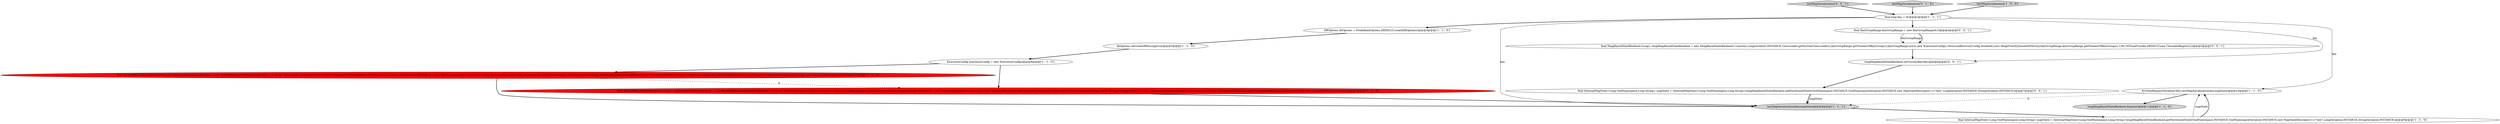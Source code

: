 digraph {
8 [style = filled, label = "longHeapKeyedStateBackend.dispose()@@@11@@@['1', '1', '0']", fillcolor = lightgray, shape = ellipse image = "AAA0AAABBB1BBB"];
13 [style = filled, label = "testMapSerialization['0', '0', '1']", fillcolor = lightgray, shape = diamond image = "AAA0AAABBB3BBB"];
2 [style = filled, label = "DBOptions dbOptions = PredefinedOptions.DEFAULT.createDBOptions()@@@4@@@['1', '1', '0']", fillcolor = white, shape = ellipse image = "AAA0AAABBB1BBB"];
4 [style = filled, label = "final long key = 0L@@@3@@@['1', '1', '1']", fillcolor = white, shape = ellipse image = "AAA0AAABBB1BBB"];
7 [style = filled, label = "testMapSerialization(key,mapState)@@@8@@@['1', '1', '1']", fillcolor = lightgray, shape = ellipse image = "AAA0AAABBB1BBB"];
14 [style = filled, label = "final HeapKeyedStateBackend<Long> longHeapKeyedStateBackend = new HeapKeyedStateBackend<>(mock(),LongSerializer.INSTANCE,ClassLoader.getSystemClassLoader(),keyGroupRange.getNumberOfKeyGroups(),keyGroupRange,async,new ExecutionConfig(),TestLocalRecoveryConfig.disabled(),new HeapPriorityQueueSetFactory(keyGroupRange,keyGroupRange.getNumberOfKeyGroups(),128),TtlTimeProvider.DEFAULT,new CloseableRegistry())@@@5@@@['0', '0', '1']", fillcolor = white, shape = ellipse image = "AAA0AAABBB3BBB"];
15 [style = filled, label = "final InternalMapState<Long,VoidNamespace,Long,String> mapState = (InternalMapState<Long,VoidNamespace,Long,String>)longHeapKeyedStateBackend.getPartitionedState(VoidNamespace.INSTANCE,VoidNamespaceSerializer.INSTANCE,new MapStateDescriptor<>(\"test\",LongSerializer.INSTANCE,StringSerializer.INSTANCE))@@@7@@@['0', '0', '1']", fillcolor = white, shape = ellipse image = "AAA0AAABBB3BBB"];
3 [style = filled, label = "ExecutionConfig executionConfig = new ExecutionConfig()@@@6@@@['1', '1', '0']", fillcolor = white, shape = ellipse image = "AAA0AAABBB1BBB"];
10 [style = filled, label = "testMapSerialization['0', '1', '0']", fillcolor = lightgray, shape = diamond image = "AAA0AAABBB2BBB"];
12 [style = filled, label = "final KeyGroupRange keyGroupRange = new KeyGroupRange(0,0)@@@4@@@['0', '0', '1']", fillcolor = white, shape = ellipse image = "AAA0AAABBB3BBB"];
6 [style = filled, label = "testMapSerialization['1', '0', '0']", fillcolor = lightgray, shape = diamond image = "AAA0AAABBB1BBB"];
1 [style = filled, label = "final RocksDBKeyedStateBackend<Long> longHeapKeyedStateBackend = new RocksDBKeyedStateBackendBuilder<>(\"no-op\",ClassLoader.getSystemClassLoader(),temporaryFolder.getRoot(),dbOptions,null,mock(),LongSerializer.INSTANCE,1,new KeyGroupRange(0,0),executionConfig,TestLocalRecoveryConfig.disabled(),RocksDBStateBackend.PriorityQueueStateType.HEAP,TtlTimeProvider.DEFAULT,new UnregisteredMetricsGroup(),Collections.emptyList(),RocksDBStateBackend.getCompressionDecorator(executionConfig),new CloseableRegistry()).build()@@@7@@@['1', '0', '0']", fillcolor = red, shape = ellipse image = "AAA1AAABBB1BBB"];
16 [style = filled, label = "longHeapKeyedStateBackend.setCurrentKey(key)@@@6@@@['0', '0', '1']", fillcolor = white, shape = ellipse image = "AAA0AAABBB3BBB"];
0 [style = filled, label = "dbOptions.setCreateIfMissing(true)@@@5@@@['1', '1', '0']", fillcolor = white, shape = ellipse image = "AAA0AAABBB1BBB"];
5 [style = filled, label = "KvStateRequestSerializerTest.testMapSerialization(key,mapState)@@@10@@@['1', '1', '0']", fillcolor = white, shape = ellipse image = "AAA0AAABBB1BBB"];
9 [style = filled, label = "final InternalMapState<Long,VoidNamespace,Long,String> mapState = (InternalMapState<Long,VoidNamespace,Long,String>)longHeapKeyedStateBackend.getPartitionedState(VoidNamespace.INSTANCE,VoidNamespaceSerializer.INSTANCE,new MapStateDescriptor<>(\"test\",LongSerializer.INSTANCE,StringSerializer.INSTANCE))@@@9@@@['1', '1', '0']", fillcolor = white, shape = ellipse image = "AAA0AAABBB1BBB"];
11 [style = filled, label = "final RocksDBKeyedStateBackend<Long> longHeapKeyedStateBackend = new RocksDBKeyedStateBackendBuilder<>(\"no-op\",ClassLoader.getSystemClassLoader(),temporaryFolder.getRoot(),dbOptions,null,mock(),LongSerializer.INSTANCE,1,new KeyGroupRange(0,0),executionConfig,TestLocalRecoveryConfig.disabled(),RocksDBStateBackend.PriorityQueueStateType.HEAP,TtlTimeProvider.DEFAULT,new UnregisteredMetricsGroup(),Collections.emptyList(),AbstractStateBackend.getCompressionDecorator(executionConfig),new CloseableRegistry()).build()@@@7@@@['0', '1', '0']", fillcolor = red, shape = ellipse image = "AAA1AAABBB2BBB"];
0->3 [style = bold, label=""];
14->16 [style = bold, label=""];
16->15 [style = bold, label=""];
5->8 [style = bold, label=""];
4->7 [style = solid, label="key"];
9->5 [style = solid, label="mapState"];
15->7 [style = bold, label=""];
3->1 [style = bold, label=""];
4->5 [style = solid, label="key"];
3->11 [style = bold, label=""];
4->2 [style = bold, label=""];
1->7 [style = bold, label=""];
7->9 [style = bold, label=""];
6->4 [style = bold, label=""];
2->0 [style = bold, label=""];
4->16 [style = solid, label="key"];
1->11 [style = dashed, label="0"];
15->7 [style = solid, label="mapState"];
12->14 [style = solid, label="keyGroupRange"];
12->14 [style = bold, label=""];
10->4 [style = bold, label=""];
9->5 [style = bold, label=""];
4->12 [style = bold, label=""];
5->7 [style = dashed, label="0"];
11->7 [style = bold, label=""];
13->4 [style = bold, label=""];
}
